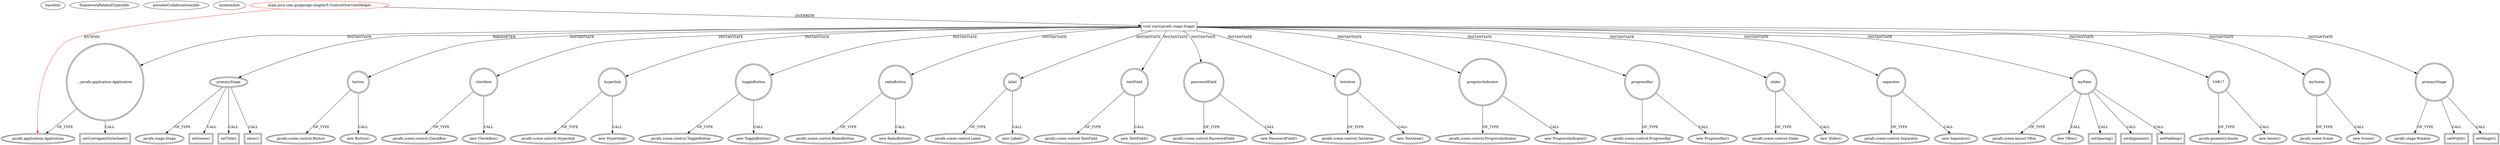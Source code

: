 digraph {
baseInfo[graphId=2866,category="extension_graph",isAnonymous=false,possibleRelation=false]
frameworkRelatedTypesInfo[0="javafx.application.Application"]
possibleCollaborationsInfo[]
locationInfo[projectName="guigarage-mastering-javafx-controls",filePath="/guigarage-mastering-javafx-controls/mastering-javafx-controls-master/src/main/java/com/guigarage/chapter5/ControlOverviewHelper.java",contextSignature="ControlOverviewHelper",graphId="2866"]
0[label="main.java.com.guigarage.chapter5.ControlOverviewHelper",vertexType="ROOT_CLIENT_CLASS_DECLARATION",isFrameworkType=false,color=red]
1[label="javafx.application.Application",vertexType="FRAMEWORK_CLASS_TYPE",isFrameworkType=true,peripheries=2]
2[label="void start(javafx.stage.Stage)",vertexType="OVERRIDING_METHOD_DECLARATION",isFrameworkType=false,shape=box]
3[label="primaryStage",vertexType="PARAMETER_DECLARATION",isFrameworkType=true,peripheries=2]
4[label="javafx.stage.Stage",vertexType="FRAMEWORK_CLASS_TYPE",isFrameworkType=true,peripheries=2]
6[label="button",vertexType="VARIABLE_EXPRESION",isFrameworkType=true,peripheries=2,shape=circle]
7[label="javafx.scene.control.Button",vertexType="FRAMEWORK_CLASS_TYPE",isFrameworkType=true,peripheries=2]
5[label="new Button()",vertexType="CONSTRUCTOR_CALL",isFrameworkType=true,peripheries=2]
9[label="checkbox",vertexType="VARIABLE_EXPRESION",isFrameworkType=true,peripheries=2,shape=circle]
10[label="javafx.scene.control.CheckBox",vertexType="FRAMEWORK_CLASS_TYPE",isFrameworkType=true,peripheries=2]
8[label="new CheckBox()",vertexType="CONSTRUCTOR_CALL",isFrameworkType=true,peripheries=2]
12[label="hyperlink",vertexType="VARIABLE_EXPRESION",isFrameworkType=true,peripheries=2,shape=circle]
13[label="javafx.scene.control.Hyperlink",vertexType="FRAMEWORK_CLASS_TYPE",isFrameworkType=true,peripheries=2]
11[label="new Hyperlink()",vertexType="CONSTRUCTOR_CALL",isFrameworkType=true,peripheries=2]
15[label="toggleButton",vertexType="VARIABLE_EXPRESION",isFrameworkType=true,peripheries=2,shape=circle]
16[label="javafx.scene.control.ToggleButton",vertexType="FRAMEWORK_CLASS_TYPE",isFrameworkType=true,peripheries=2]
14[label="new ToggleButton()",vertexType="CONSTRUCTOR_CALL",isFrameworkType=true,peripheries=2]
18[label="radioButton",vertexType="VARIABLE_EXPRESION",isFrameworkType=true,peripheries=2,shape=circle]
19[label="javafx.scene.control.RadioButton",vertexType="FRAMEWORK_CLASS_TYPE",isFrameworkType=true,peripheries=2]
17[label="new RadioButton()",vertexType="CONSTRUCTOR_CALL",isFrameworkType=true,peripheries=2]
21[label="label",vertexType="VARIABLE_EXPRESION",isFrameworkType=true,peripheries=2,shape=circle]
22[label="javafx.scene.control.Label",vertexType="FRAMEWORK_CLASS_TYPE",isFrameworkType=true,peripheries=2]
20[label="new Label()",vertexType="CONSTRUCTOR_CALL",isFrameworkType=true,peripheries=2]
24[label="textField",vertexType="VARIABLE_EXPRESION",isFrameworkType=true,peripheries=2,shape=circle]
25[label="javafx.scene.control.TextField",vertexType="FRAMEWORK_CLASS_TYPE",isFrameworkType=true,peripheries=2]
23[label="new TextField()",vertexType="CONSTRUCTOR_CALL",isFrameworkType=true,peripheries=2]
27[label="passwordField",vertexType="VARIABLE_EXPRESION",isFrameworkType=true,peripheries=2,shape=circle]
28[label="javafx.scene.control.PasswordField",vertexType="FRAMEWORK_CLASS_TYPE",isFrameworkType=true,peripheries=2]
26[label="new PasswordField()",vertexType="CONSTRUCTOR_CALL",isFrameworkType=true,peripheries=2]
30[label="textArea",vertexType="VARIABLE_EXPRESION",isFrameworkType=true,peripheries=2,shape=circle]
31[label="javafx.scene.control.TextArea",vertexType="FRAMEWORK_CLASS_TYPE",isFrameworkType=true,peripheries=2]
29[label="new TextArea()",vertexType="CONSTRUCTOR_CALL",isFrameworkType=true,peripheries=2]
33[label="progressIndicator",vertexType="VARIABLE_EXPRESION",isFrameworkType=true,peripheries=2,shape=circle]
34[label="javafx.scene.control.ProgressIndicator",vertexType="FRAMEWORK_CLASS_TYPE",isFrameworkType=true,peripheries=2]
32[label="new ProgressIndicator()",vertexType="CONSTRUCTOR_CALL",isFrameworkType=true,peripheries=2]
36[label="progressBar",vertexType="VARIABLE_EXPRESION",isFrameworkType=true,peripheries=2,shape=circle]
37[label="javafx.scene.control.ProgressBar",vertexType="FRAMEWORK_CLASS_TYPE",isFrameworkType=true,peripheries=2]
35[label="new ProgressBar()",vertexType="CONSTRUCTOR_CALL",isFrameworkType=true,peripheries=2]
39[label="slider",vertexType="VARIABLE_EXPRESION",isFrameworkType=true,peripheries=2,shape=circle]
40[label="javafx.scene.control.Slider",vertexType="FRAMEWORK_CLASS_TYPE",isFrameworkType=true,peripheries=2]
38[label="new Slider()",vertexType="CONSTRUCTOR_CALL",isFrameworkType=true,peripheries=2]
42[label="separator",vertexType="VARIABLE_EXPRESION",isFrameworkType=true,peripheries=2,shape=circle]
43[label="javafx.scene.control.Separator",vertexType="FRAMEWORK_CLASS_TYPE",isFrameworkType=true,peripheries=2]
41[label="new Separator()",vertexType="CONSTRUCTOR_CALL",isFrameworkType=true,peripheries=2]
45[label="myPane",vertexType="VARIABLE_EXPRESION",isFrameworkType=true,peripheries=2,shape=circle]
46[label="javafx.scene.layout.VBox",vertexType="FRAMEWORK_CLASS_TYPE",isFrameworkType=true,peripheries=2]
44[label="new VBox()",vertexType="CONSTRUCTOR_CALL",isFrameworkType=true,peripheries=2]
48[label="setSpacing()",vertexType="INSIDE_CALL",isFrameworkType=true,peripheries=2,shape=box]
50[label="setAlignment()",vertexType="INSIDE_CALL",isFrameworkType=true,peripheries=2,shape=box]
52[label="setPadding()",vertexType="INSIDE_CALL",isFrameworkType=true,peripheries=2,shape=box]
54[label="VAR17",vertexType="VARIABLE_EXPRESION",isFrameworkType=true,peripheries=2,shape=circle]
55[label="javafx.geometry.Insets",vertexType="FRAMEWORK_CLASS_TYPE",isFrameworkType=true,peripheries=2]
53[label="new Insets()",vertexType="CONSTRUCTOR_CALL",isFrameworkType=true,peripheries=2]
57[label="myScene",vertexType="VARIABLE_EXPRESION",isFrameworkType=true,peripheries=2,shape=circle]
58[label="javafx.scene.Scene",vertexType="FRAMEWORK_CLASS_TYPE",isFrameworkType=true,peripheries=2]
56[label="new Scene()",vertexType="CONSTRUCTOR_CALL",isFrameworkType=true,peripheries=2]
59[label="_:javafx.application.Application",vertexType="VARIABLE_EXPRESION",isFrameworkType=true,peripheries=2,shape=circle]
60[label="setUserAgentStylesheet()",vertexType="INSIDE_CALL",isFrameworkType=true,peripheries=2,shape=box]
63[label="setScene()",vertexType="INSIDE_CALL",isFrameworkType=true,peripheries=2,shape=box]
65[label="setTitle()",vertexType="INSIDE_CALL",isFrameworkType=true,peripheries=2,shape=box]
66[label="primaryStage",vertexType="VARIABLE_EXPRESION",isFrameworkType=true,peripheries=2,shape=circle]
68[label="javafx.stage.Window",vertexType="FRAMEWORK_CLASS_TYPE",isFrameworkType=true,peripheries=2]
67[label="setWidth()",vertexType="INSIDE_CALL",isFrameworkType=true,peripheries=2,shape=box]
70[label="setHeight()",vertexType="INSIDE_CALL",isFrameworkType=true,peripheries=2,shape=box]
72[label="show()",vertexType="INSIDE_CALL",isFrameworkType=true,peripheries=2,shape=box]
0->1[label="EXTEND",color=red]
0->2[label="OVERRIDE"]
3->4[label="OF_TYPE"]
2->3[label="PARAMETER"]
2->6[label="INSTANTIATE"]
6->7[label="OF_TYPE"]
6->5[label="CALL"]
2->9[label="INSTANTIATE"]
9->10[label="OF_TYPE"]
9->8[label="CALL"]
2->12[label="INSTANTIATE"]
12->13[label="OF_TYPE"]
12->11[label="CALL"]
2->15[label="INSTANTIATE"]
15->16[label="OF_TYPE"]
15->14[label="CALL"]
2->18[label="INSTANTIATE"]
18->19[label="OF_TYPE"]
18->17[label="CALL"]
2->21[label="INSTANTIATE"]
21->22[label="OF_TYPE"]
21->20[label="CALL"]
2->24[label="INSTANTIATE"]
24->25[label="OF_TYPE"]
24->23[label="CALL"]
2->27[label="INSTANTIATE"]
27->28[label="OF_TYPE"]
27->26[label="CALL"]
2->30[label="INSTANTIATE"]
30->31[label="OF_TYPE"]
30->29[label="CALL"]
2->33[label="INSTANTIATE"]
33->34[label="OF_TYPE"]
33->32[label="CALL"]
2->36[label="INSTANTIATE"]
36->37[label="OF_TYPE"]
36->35[label="CALL"]
2->39[label="INSTANTIATE"]
39->40[label="OF_TYPE"]
39->38[label="CALL"]
2->42[label="INSTANTIATE"]
42->43[label="OF_TYPE"]
42->41[label="CALL"]
2->45[label="INSTANTIATE"]
45->46[label="OF_TYPE"]
45->44[label="CALL"]
45->48[label="CALL"]
45->50[label="CALL"]
45->52[label="CALL"]
2->54[label="INSTANTIATE"]
54->55[label="OF_TYPE"]
54->53[label="CALL"]
2->57[label="INSTANTIATE"]
57->58[label="OF_TYPE"]
57->56[label="CALL"]
2->59[label="INSTANTIATE"]
59->1[label="OF_TYPE"]
59->60[label="CALL"]
3->63[label="CALL"]
3->65[label="CALL"]
2->66[label="INSTANTIATE"]
66->68[label="OF_TYPE"]
66->67[label="CALL"]
66->70[label="CALL"]
3->72[label="CALL"]
}
